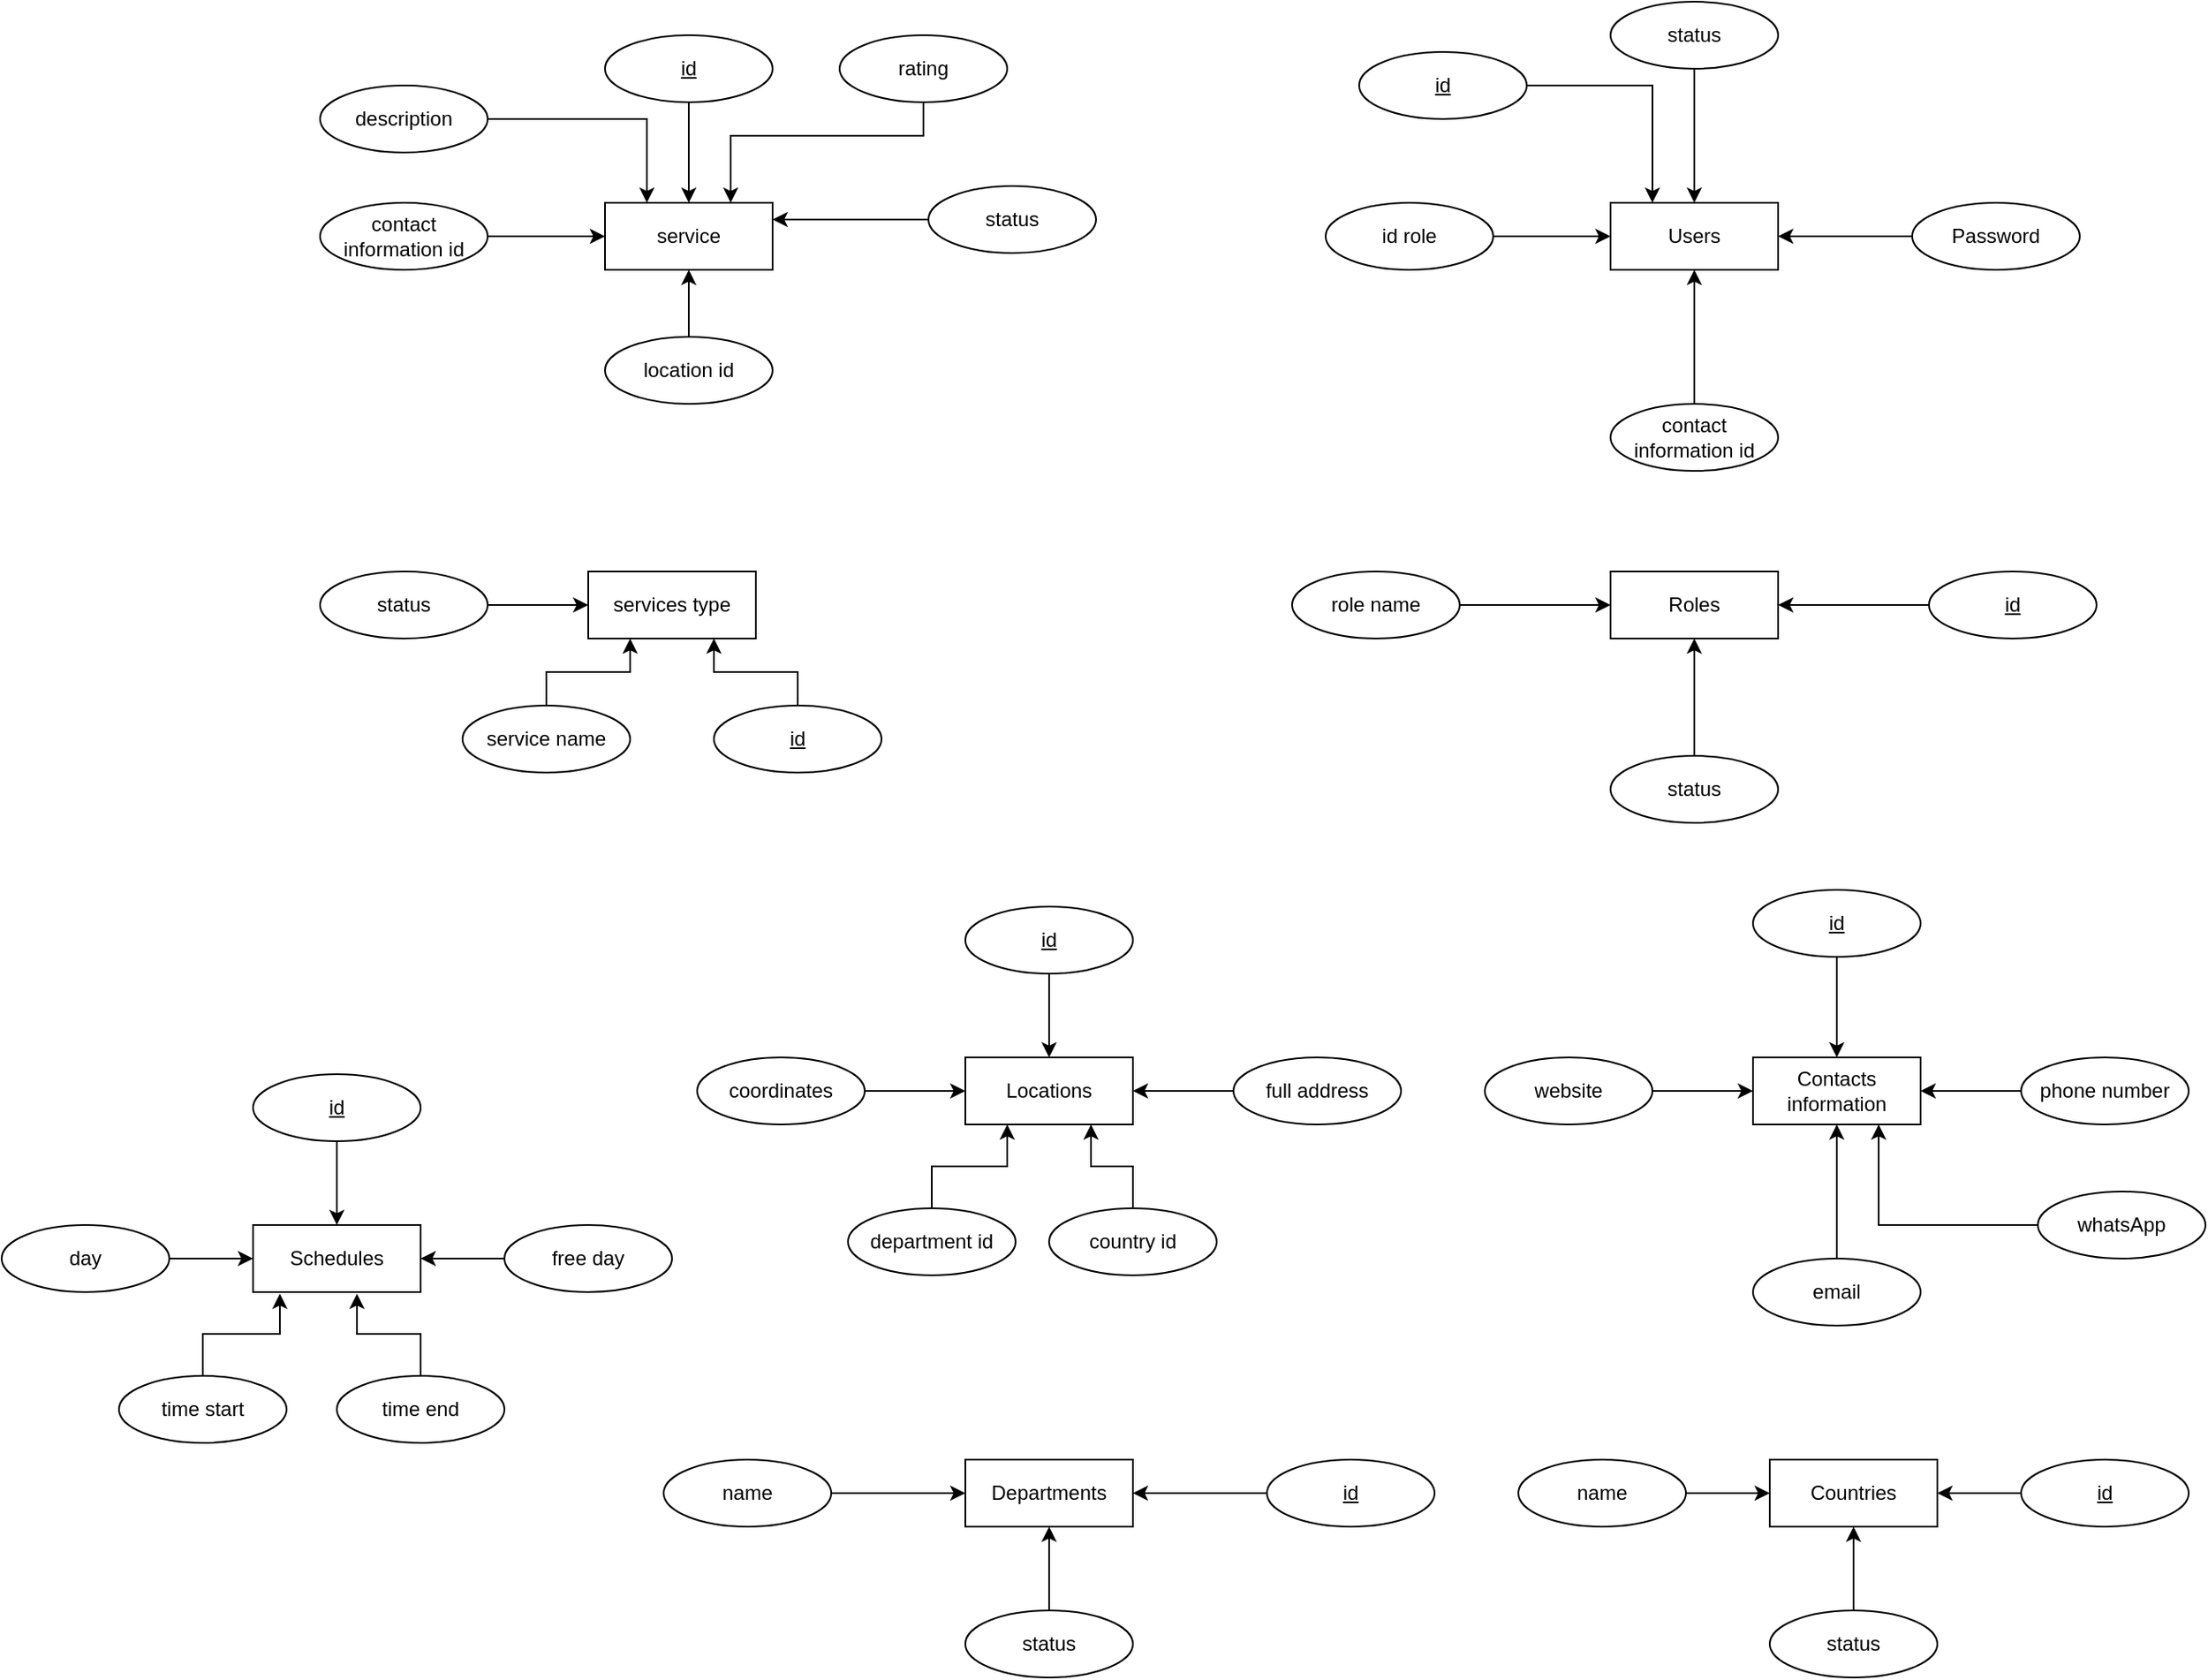 <mxfile version="21.6.9" type="github">
  <diagram name="Page-1" id="4ZnNFXyoEZe7LMFONqr0">
    <mxGraphModel dx="1479" dy="402" grid="1" gridSize="10" guides="1" tooltips="1" connect="1" arrows="1" fold="1" page="1" pageScale="1" pageWidth="850" pageHeight="1100" math="0" shadow="0">
      <root>
        <mxCell id="0" />
        <mxCell id="1" parent="0" />
        <mxCell id="6k_cG2A3B_EXTdvcoZ3U-2" value="service" style="whiteSpace=wrap;html=1;align=center;" parent="1" vertex="1">
          <mxGeometry x="320" y="200" width="100" height="40" as="geometry" />
        </mxCell>
        <mxCell id="6k_cG2A3B_EXTdvcoZ3U-3" value="" style="line;strokeWidth=1;rotatable=0;dashed=0;labelPosition=right;align=left;verticalAlign=middle;spacingTop=0;spacingLeft=6;points=[];portConstraint=eastwest;" parent="1" vertex="1">
          <mxGeometry x="360" y="300" width="80" as="geometry" />
        </mxCell>
        <mxCell id="6k_cG2A3B_EXTdvcoZ3U-9" style="edgeStyle=orthogonalEdgeStyle;rounded=0;orthogonalLoop=1;jettySize=auto;html=1;" parent="1" source="6k_cG2A3B_EXTdvcoZ3U-8" target="6k_cG2A3B_EXTdvcoZ3U-2" edge="1">
          <mxGeometry relative="1" as="geometry" />
        </mxCell>
        <mxCell id="6k_cG2A3B_EXTdvcoZ3U-8" value="id" style="ellipse;whiteSpace=wrap;html=1;align=center;fontStyle=4;" parent="1" vertex="1">
          <mxGeometry x="320" y="100" width="100" height="40" as="geometry" />
        </mxCell>
        <mxCell id="6k_cG2A3B_EXTdvcoZ3U-12" style="edgeStyle=orthogonalEdgeStyle;rounded=0;orthogonalLoop=1;jettySize=auto;html=1;entryX=0.75;entryY=0;entryDx=0;entryDy=0;exitX=0;exitY=0.5;exitDx=0;exitDy=0;" parent="1" source="6k_cG2A3B_EXTdvcoZ3U-10" target="6k_cG2A3B_EXTdvcoZ3U-2" edge="1">
          <mxGeometry relative="1" as="geometry">
            <Array as="points">
              <mxPoint x="510" y="160" />
              <mxPoint x="395" y="160" />
            </Array>
          </mxGeometry>
        </mxCell>
        <mxCell id="6k_cG2A3B_EXTdvcoZ3U-10" value="rating" style="ellipse;whiteSpace=wrap;html=1;align=center;" parent="1" vertex="1">
          <mxGeometry x="460" y="100" width="100" height="40" as="geometry" />
        </mxCell>
        <mxCell id="6k_cG2A3B_EXTdvcoZ3U-16" style="edgeStyle=orthogonalEdgeStyle;rounded=0;orthogonalLoop=1;jettySize=auto;html=1;entryX=0;entryY=0.5;entryDx=0;entryDy=0;" parent="1" source="6k_cG2A3B_EXTdvcoZ3U-15" target="6k_cG2A3B_EXTdvcoZ3U-2" edge="1">
          <mxGeometry relative="1" as="geometry" />
        </mxCell>
        <mxCell id="6k_cG2A3B_EXTdvcoZ3U-15" value="contact information id" style="ellipse;whiteSpace=wrap;html=1;align=center;" parent="1" vertex="1">
          <mxGeometry x="150" y="200" width="100" height="40" as="geometry" />
        </mxCell>
        <mxCell id="6k_cG2A3B_EXTdvcoZ3U-18" style="edgeStyle=orthogonalEdgeStyle;rounded=0;orthogonalLoop=1;jettySize=auto;html=1;entryX=0.25;entryY=0;entryDx=0;entryDy=0;" parent="1" source="6k_cG2A3B_EXTdvcoZ3U-17" target="6k_cG2A3B_EXTdvcoZ3U-2" edge="1">
          <mxGeometry relative="1" as="geometry" />
        </mxCell>
        <mxCell id="6k_cG2A3B_EXTdvcoZ3U-17" value="description" style="ellipse;whiteSpace=wrap;html=1;align=center;" parent="1" vertex="1">
          <mxGeometry x="150" y="130" width="100" height="40" as="geometry" />
        </mxCell>
        <mxCell id="2XloK-BeQbmO1Se2qZyU-5" style="edgeStyle=orthogonalEdgeStyle;rounded=0;orthogonalLoop=1;jettySize=auto;html=1;entryX=0.25;entryY=1;entryDx=0;entryDy=0;" parent="1" source="2XloK-BeQbmO1Se2qZyU-1" target="2XloK-BeQbmO1Se2qZyU-8" edge="1">
          <mxGeometry relative="1" as="geometry">
            <mxPoint x="315" y="440" as="targetPoint" />
          </mxGeometry>
        </mxCell>
        <mxCell id="2XloK-BeQbmO1Se2qZyU-1" value="service name" style="ellipse;whiteSpace=wrap;html=1;align=center;" parent="1" vertex="1">
          <mxGeometry x="235" y="500" width="100" height="40" as="geometry" />
        </mxCell>
        <mxCell id="2XloK-BeQbmO1Se2qZyU-4" style="edgeStyle=orthogonalEdgeStyle;rounded=0;orthogonalLoop=1;jettySize=auto;html=1;entryX=0.75;entryY=1;entryDx=0;entryDy=0;" parent="1" source="2XloK-BeQbmO1Se2qZyU-3" target="2XloK-BeQbmO1Se2qZyU-8" edge="1">
          <mxGeometry relative="1" as="geometry">
            <mxPoint x="415" y="440" as="targetPoint" />
          </mxGeometry>
        </mxCell>
        <mxCell id="2XloK-BeQbmO1Se2qZyU-3" value="id" style="ellipse;whiteSpace=wrap;html=1;align=center;fontStyle=4;" parent="1" vertex="1">
          <mxGeometry x="385" y="500" width="100" height="40" as="geometry" />
        </mxCell>
        <mxCell id="2XloK-BeQbmO1Se2qZyU-7" style="edgeStyle=orthogonalEdgeStyle;rounded=0;orthogonalLoop=1;jettySize=auto;html=1;entryX=0.5;entryY=1;entryDx=0;entryDy=0;" parent="1" source="2XloK-BeQbmO1Se2qZyU-6" target="6k_cG2A3B_EXTdvcoZ3U-2" edge="1">
          <mxGeometry relative="1" as="geometry" />
        </mxCell>
        <mxCell id="2XloK-BeQbmO1Se2qZyU-6" value="location id" style="ellipse;whiteSpace=wrap;html=1;align=center;" parent="1" vertex="1">
          <mxGeometry x="320" y="280" width="100" height="40" as="geometry" />
        </mxCell>
        <mxCell id="2XloK-BeQbmO1Se2qZyU-8" value="services type" style="whiteSpace=wrap;html=1;align=center;" parent="1" vertex="1">
          <mxGeometry x="310" y="420" width="100" height="40" as="geometry" />
        </mxCell>
        <mxCell id="2XloK-BeQbmO1Se2qZyU-12" style="edgeStyle=orthogonalEdgeStyle;rounded=0;orthogonalLoop=1;jettySize=auto;html=1;entryX=1;entryY=0.25;entryDx=0;entryDy=0;" parent="1" source="2XloK-BeQbmO1Se2qZyU-11" target="6k_cG2A3B_EXTdvcoZ3U-2" edge="1">
          <mxGeometry relative="1" as="geometry" />
        </mxCell>
        <mxCell id="2XloK-BeQbmO1Se2qZyU-11" value="status" style="ellipse;whiteSpace=wrap;html=1;align=center;" parent="1" vertex="1">
          <mxGeometry x="513" y="190" width="100" height="40" as="geometry" />
        </mxCell>
        <mxCell id="2XloK-BeQbmO1Se2qZyU-14" style="edgeStyle=orthogonalEdgeStyle;rounded=0;orthogonalLoop=1;jettySize=auto;html=1;entryX=0;entryY=0.5;entryDx=0;entryDy=0;" parent="1" source="2XloK-BeQbmO1Se2qZyU-13" target="2XloK-BeQbmO1Se2qZyU-8" edge="1">
          <mxGeometry relative="1" as="geometry" />
        </mxCell>
        <mxCell id="2XloK-BeQbmO1Se2qZyU-13" value="status" style="ellipse;whiteSpace=wrap;html=1;align=center;" parent="1" vertex="1">
          <mxGeometry x="150" y="420" width="100" height="40" as="geometry" />
        </mxCell>
        <mxCell id="l1hx-izmJNsPAIyKJFCx-1" value="Users" style="whiteSpace=wrap;html=1;align=center;" parent="1" vertex="1">
          <mxGeometry x="920" y="200" width="100" height="40" as="geometry" />
        </mxCell>
        <mxCell id="l1hx-izmJNsPAIyKJFCx-4" value="" style="edgeStyle=orthogonalEdgeStyle;rounded=0;orthogonalLoop=1;jettySize=auto;html=1;" parent="1" source="l1hx-izmJNsPAIyKJFCx-2" target="l1hx-izmJNsPAIyKJFCx-1" edge="1">
          <mxGeometry relative="1" as="geometry" />
        </mxCell>
        <mxCell id="l1hx-izmJNsPAIyKJFCx-2" value="contact information id" style="ellipse;whiteSpace=wrap;html=1;align=center;" parent="1" vertex="1">
          <mxGeometry x="920" y="320" width="100" height="40" as="geometry" />
        </mxCell>
        <mxCell id="PfkVkHu2TPAGIe9nOB67-1" value="" style="edgeStyle=orthogonalEdgeStyle;rounded=0;orthogonalLoop=1;jettySize=auto;html=1;" edge="1" parent="1" source="l1hx-izmJNsPAIyKJFCx-6" target="l1hx-izmJNsPAIyKJFCx-1">
          <mxGeometry relative="1" as="geometry" />
        </mxCell>
        <mxCell id="l1hx-izmJNsPAIyKJFCx-6" value="Password" style="ellipse;whiteSpace=wrap;html=1;align=center;" parent="1" vertex="1">
          <mxGeometry x="1100" y="200" width="100" height="40" as="geometry" />
        </mxCell>
        <mxCell id="l1hx-izmJNsPAIyKJFCx-9" value="" style="edgeStyle=orthogonalEdgeStyle;rounded=0;orthogonalLoop=1;jettySize=auto;html=1;" parent="1" source="l1hx-izmJNsPAIyKJFCx-8" target="l1hx-izmJNsPAIyKJFCx-1" edge="1">
          <mxGeometry relative="1" as="geometry" />
        </mxCell>
        <mxCell id="l1hx-izmJNsPAIyKJFCx-8" value="status" style="ellipse;whiteSpace=wrap;html=1;align=center;" parent="1" vertex="1">
          <mxGeometry x="920" y="80" width="100" height="40" as="geometry" />
        </mxCell>
        <mxCell id="l1hx-izmJNsPAIyKJFCx-11" value="" style="edgeStyle=orthogonalEdgeStyle;rounded=0;orthogonalLoop=1;jettySize=auto;html=1;" parent="1" source="l1hx-izmJNsPAIyKJFCx-10" target="l1hx-izmJNsPAIyKJFCx-1" edge="1">
          <mxGeometry relative="1" as="geometry" />
        </mxCell>
        <mxCell id="l1hx-izmJNsPAIyKJFCx-10" value="id role" style="ellipse;whiteSpace=wrap;html=1;align=center;" parent="1" vertex="1">
          <mxGeometry x="750" y="200" width="100" height="40" as="geometry" />
        </mxCell>
        <mxCell id="l1hx-izmJNsPAIyKJFCx-13" style="edgeStyle=orthogonalEdgeStyle;rounded=0;orthogonalLoop=1;jettySize=auto;html=1;entryX=0.25;entryY=0;entryDx=0;entryDy=0;" parent="1" source="l1hx-izmJNsPAIyKJFCx-12" target="l1hx-izmJNsPAIyKJFCx-1" edge="1">
          <mxGeometry relative="1" as="geometry" />
        </mxCell>
        <mxCell id="l1hx-izmJNsPAIyKJFCx-12" value="id" style="ellipse;whiteSpace=wrap;html=1;align=center;fontStyle=4;" parent="1" vertex="1">
          <mxGeometry x="770" y="110" width="100" height="40" as="geometry" />
        </mxCell>
        <mxCell id="l1hx-izmJNsPAIyKJFCx-16" value="Roles" style="whiteSpace=wrap;html=1;align=center;" parent="1" vertex="1">
          <mxGeometry x="920" y="420" width="100" height="40" as="geometry" />
        </mxCell>
        <mxCell id="l1hx-izmJNsPAIyKJFCx-18" value="" style="edgeStyle=orthogonalEdgeStyle;rounded=0;orthogonalLoop=1;jettySize=auto;html=1;" parent="1" source="l1hx-izmJNsPAIyKJFCx-17" target="l1hx-izmJNsPAIyKJFCx-16" edge="1">
          <mxGeometry relative="1" as="geometry" />
        </mxCell>
        <mxCell id="l1hx-izmJNsPAIyKJFCx-17" value="role name" style="ellipse;whiteSpace=wrap;html=1;align=center;" parent="1" vertex="1">
          <mxGeometry x="730" y="420" width="100" height="40" as="geometry" />
        </mxCell>
        <mxCell id="l1hx-izmJNsPAIyKJFCx-20" value="" style="edgeStyle=orthogonalEdgeStyle;rounded=0;orthogonalLoop=1;jettySize=auto;html=1;" parent="1" source="l1hx-izmJNsPAIyKJFCx-19" target="l1hx-izmJNsPAIyKJFCx-16" edge="1">
          <mxGeometry relative="1" as="geometry" />
        </mxCell>
        <mxCell id="l1hx-izmJNsPAIyKJFCx-19" value="status" style="ellipse;whiteSpace=wrap;html=1;align=center;" parent="1" vertex="1">
          <mxGeometry x="920" y="530" width="100" height="40" as="geometry" />
        </mxCell>
        <mxCell id="l1hx-izmJNsPAIyKJFCx-22" value="" style="edgeStyle=orthogonalEdgeStyle;rounded=0;orthogonalLoop=1;jettySize=auto;html=1;" parent="1" source="l1hx-izmJNsPAIyKJFCx-21" target="l1hx-izmJNsPAIyKJFCx-16" edge="1">
          <mxGeometry relative="1" as="geometry" />
        </mxCell>
        <mxCell id="l1hx-izmJNsPAIyKJFCx-21" value="id" style="ellipse;whiteSpace=wrap;html=1;align=center;fontStyle=4;" parent="1" vertex="1">
          <mxGeometry x="1110" y="420" width="100" height="40" as="geometry" />
        </mxCell>
        <mxCell id="l1hx-izmJNsPAIyKJFCx-23" value="Contacts information" style="whiteSpace=wrap;html=1;align=center;" parent="1" vertex="1">
          <mxGeometry x="1005" y="710" width="100" height="40" as="geometry" />
        </mxCell>
        <mxCell id="l1hx-izmJNsPAIyKJFCx-26" value="" style="edgeStyle=orthogonalEdgeStyle;rounded=0;orthogonalLoop=1;jettySize=auto;html=1;" parent="1" source="l1hx-izmJNsPAIyKJFCx-25" target="l1hx-izmJNsPAIyKJFCx-23" edge="1">
          <mxGeometry relative="1" as="geometry" />
        </mxCell>
        <mxCell id="l1hx-izmJNsPAIyKJFCx-25" value="id" style="ellipse;whiteSpace=wrap;html=1;align=center;fontStyle=4;" parent="1" vertex="1">
          <mxGeometry x="1005" y="610" width="100" height="40" as="geometry" />
        </mxCell>
        <mxCell id="l1hx-izmJNsPAIyKJFCx-28" value="" style="edgeStyle=orthogonalEdgeStyle;rounded=0;orthogonalLoop=1;jettySize=auto;html=1;" parent="1" source="l1hx-izmJNsPAIyKJFCx-27" target="l1hx-izmJNsPAIyKJFCx-23" edge="1">
          <mxGeometry relative="1" as="geometry" />
        </mxCell>
        <mxCell id="l1hx-izmJNsPAIyKJFCx-27" value="email" style="ellipse;whiteSpace=wrap;html=1;align=center;" parent="1" vertex="1">
          <mxGeometry x="1005" y="830" width="100" height="40" as="geometry" />
        </mxCell>
        <mxCell id="l1hx-izmJNsPAIyKJFCx-30" value="" style="edgeStyle=orthogonalEdgeStyle;rounded=0;orthogonalLoop=1;jettySize=auto;html=1;" parent="1" source="l1hx-izmJNsPAIyKJFCx-29" target="l1hx-izmJNsPAIyKJFCx-23" edge="1">
          <mxGeometry relative="1" as="geometry" />
        </mxCell>
        <mxCell id="l1hx-izmJNsPAIyKJFCx-29" value="phone number" style="ellipse;whiteSpace=wrap;html=1;align=center;" parent="1" vertex="1">
          <mxGeometry x="1165" y="710" width="100" height="40" as="geometry" />
        </mxCell>
        <mxCell id="l1hx-izmJNsPAIyKJFCx-32" style="edgeStyle=orthogonalEdgeStyle;rounded=0;orthogonalLoop=1;jettySize=auto;html=1;entryX=0.75;entryY=1;entryDx=0;entryDy=0;" parent="1" source="l1hx-izmJNsPAIyKJFCx-31" target="l1hx-izmJNsPAIyKJFCx-23" edge="1">
          <mxGeometry relative="1" as="geometry" />
        </mxCell>
        <mxCell id="l1hx-izmJNsPAIyKJFCx-31" value="whatsApp" style="ellipse;whiteSpace=wrap;html=1;align=center;" parent="1" vertex="1">
          <mxGeometry x="1175" y="790" width="100" height="40" as="geometry" />
        </mxCell>
        <mxCell id="l1hx-izmJNsPAIyKJFCx-34" value="" style="edgeStyle=orthogonalEdgeStyle;rounded=0;orthogonalLoop=1;jettySize=auto;html=1;" parent="1" source="l1hx-izmJNsPAIyKJFCx-33" target="l1hx-izmJNsPAIyKJFCx-23" edge="1">
          <mxGeometry relative="1" as="geometry" />
        </mxCell>
        <mxCell id="l1hx-izmJNsPAIyKJFCx-33" value="website" style="ellipse;whiteSpace=wrap;html=1;align=center;" parent="1" vertex="1">
          <mxGeometry x="845" y="710" width="100" height="40" as="geometry" />
        </mxCell>
        <mxCell id="8v3DLjQhCp5-PkDh0FPm-2" value="Locations" style="whiteSpace=wrap;html=1;align=center;" parent="1" vertex="1">
          <mxGeometry x="535" y="710" width="100" height="40" as="geometry" />
        </mxCell>
        <mxCell id="8v3DLjQhCp5-PkDh0FPm-6" value="" style="edgeStyle=orthogonalEdgeStyle;rounded=0;orthogonalLoop=1;jettySize=auto;html=1;" parent="1" source="8v3DLjQhCp5-PkDh0FPm-3" target="8v3DLjQhCp5-PkDh0FPm-2" edge="1">
          <mxGeometry relative="1" as="geometry" />
        </mxCell>
        <mxCell id="8v3DLjQhCp5-PkDh0FPm-3" value="full address" style="ellipse;whiteSpace=wrap;html=1;align=center;" parent="1" vertex="1">
          <mxGeometry x="695" y="710" width="100" height="40" as="geometry" />
        </mxCell>
        <mxCell id="8v3DLjQhCp5-PkDh0FPm-7" value="" style="edgeStyle=orthogonalEdgeStyle;rounded=0;orthogonalLoop=1;jettySize=auto;html=1;" parent="1" source="8v3DLjQhCp5-PkDh0FPm-5" target="8v3DLjQhCp5-PkDh0FPm-2" edge="1">
          <mxGeometry relative="1" as="geometry" />
        </mxCell>
        <mxCell id="8v3DLjQhCp5-PkDh0FPm-5" value="id" style="ellipse;whiteSpace=wrap;html=1;align=center;fontStyle=4;" parent="1" vertex="1">
          <mxGeometry x="535" y="620" width="100" height="40" as="geometry" />
        </mxCell>
        <mxCell id="8v3DLjQhCp5-PkDh0FPm-9" value="" style="edgeStyle=orthogonalEdgeStyle;rounded=0;orthogonalLoop=1;jettySize=auto;html=1;" parent="1" source="8v3DLjQhCp5-PkDh0FPm-8" target="8v3DLjQhCp5-PkDh0FPm-2" edge="1">
          <mxGeometry relative="1" as="geometry" />
        </mxCell>
        <mxCell id="8v3DLjQhCp5-PkDh0FPm-8" value="coordinates" style="ellipse;whiteSpace=wrap;html=1;align=center;" parent="1" vertex="1">
          <mxGeometry x="375" y="710" width="100" height="40" as="geometry" />
        </mxCell>
        <mxCell id="8v3DLjQhCp5-PkDh0FPm-13" value="" style="edgeStyle=orthogonalEdgeStyle;rounded=0;orthogonalLoop=1;jettySize=auto;html=1;entryX=0.25;entryY=1;entryDx=0;entryDy=0;" parent="1" source="8v3DLjQhCp5-PkDh0FPm-12" target="8v3DLjQhCp5-PkDh0FPm-2" edge="1">
          <mxGeometry relative="1" as="geometry" />
        </mxCell>
        <mxCell id="8v3DLjQhCp5-PkDh0FPm-12" value="department id" style="ellipse;whiteSpace=wrap;html=1;align=center;" parent="1" vertex="1">
          <mxGeometry x="465" y="800" width="100" height="40" as="geometry" />
        </mxCell>
        <mxCell id="8v3DLjQhCp5-PkDh0FPm-15" value="" style="edgeStyle=orthogonalEdgeStyle;rounded=0;orthogonalLoop=1;jettySize=auto;html=1;entryX=0.75;entryY=1;entryDx=0;entryDy=0;" parent="1" source="8v3DLjQhCp5-PkDh0FPm-14" target="8v3DLjQhCp5-PkDh0FPm-2" edge="1">
          <mxGeometry relative="1" as="geometry" />
        </mxCell>
        <mxCell id="8v3DLjQhCp5-PkDh0FPm-14" value="country id" style="ellipse;whiteSpace=wrap;html=1;align=center;" parent="1" vertex="1">
          <mxGeometry x="585" y="800" width="100" height="40" as="geometry" />
        </mxCell>
        <mxCell id="8v3DLjQhCp5-PkDh0FPm-16" value="Departments" style="whiteSpace=wrap;html=1;align=center;" parent="1" vertex="1">
          <mxGeometry x="535" y="950" width="100" height="40" as="geometry" />
        </mxCell>
        <mxCell id="8v3DLjQhCp5-PkDh0FPm-18" value="" style="edgeStyle=orthogonalEdgeStyle;rounded=0;orthogonalLoop=1;jettySize=auto;html=1;" parent="1" source="8v3DLjQhCp5-PkDh0FPm-17" target="8v3DLjQhCp5-PkDh0FPm-16" edge="1">
          <mxGeometry relative="1" as="geometry" />
        </mxCell>
        <mxCell id="8v3DLjQhCp5-PkDh0FPm-17" value="name" style="ellipse;whiteSpace=wrap;html=1;align=center;" parent="1" vertex="1">
          <mxGeometry x="355" y="950" width="100" height="40" as="geometry" />
        </mxCell>
        <mxCell id="8v3DLjQhCp5-PkDh0FPm-20" value="" style="edgeStyle=orthogonalEdgeStyle;rounded=0;orthogonalLoop=1;jettySize=auto;html=1;" parent="1" source="8v3DLjQhCp5-PkDh0FPm-19" target="8v3DLjQhCp5-PkDh0FPm-16" edge="1">
          <mxGeometry relative="1" as="geometry" />
        </mxCell>
        <mxCell id="8v3DLjQhCp5-PkDh0FPm-19" value="id" style="ellipse;whiteSpace=wrap;html=1;align=center;fontStyle=4;" parent="1" vertex="1">
          <mxGeometry x="715" y="950" width="100" height="40" as="geometry" />
        </mxCell>
        <mxCell id="8v3DLjQhCp5-PkDh0FPm-22" value="" style="edgeStyle=orthogonalEdgeStyle;rounded=0;orthogonalLoop=1;jettySize=auto;html=1;" parent="1" source="8v3DLjQhCp5-PkDh0FPm-21" target="8v3DLjQhCp5-PkDh0FPm-16" edge="1">
          <mxGeometry relative="1" as="geometry" />
        </mxCell>
        <mxCell id="8v3DLjQhCp5-PkDh0FPm-21" value="status" style="ellipse;whiteSpace=wrap;html=1;align=center;" parent="1" vertex="1">
          <mxGeometry x="535" y="1040" width="100" height="40" as="geometry" />
        </mxCell>
        <mxCell id="8v3DLjQhCp5-PkDh0FPm-23" value="Countries" style="whiteSpace=wrap;html=1;align=center;" parent="1" vertex="1">
          <mxGeometry x="1015" y="950" width="100" height="40" as="geometry" />
        </mxCell>
        <mxCell id="8v3DLjQhCp5-PkDh0FPm-25" value="" style="edgeStyle=orthogonalEdgeStyle;rounded=0;orthogonalLoop=1;jettySize=auto;html=1;" parent="1" source="8v3DLjQhCp5-PkDh0FPm-24" target="8v3DLjQhCp5-PkDh0FPm-23" edge="1">
          <mxGeometry relative="1" as="geometry" />
        </mxCell>
        <mxCell id="8v3DLjQhCp5-PkDh0FPm-24" value="name" style="ellipse;whiteSpace=wrap;html=1;align=center;" parent="1" vertex="1">
          <mxGeometry x="865" y="950" width="100" height="40" as="geometry" />
        </mxCell>
        <mxCell id="8v3DLjQhCp5-PkDh0FPm-29" value="" style="edgeStyle=orthogonalEdgeStyle;rounded=0;orthogonalLoop=1;jettySize=auto;html=1;" parent="1" source="8v3DLjQhCp5-PkDh0FPm-26" target="8v3DLjQhCp5-PkDh0FPm-23" edge="1">
          <mxGeometry relative="1" as="geometry" />
        </mxCell>
        <mxCell id="8v3DLjQhCp5-PkDh0FPm-26" value="status" style="ellipse;whiteSpace=wrap;html=1;align=center;" parent="1" vertex="1">
          <mxGeometry x="1015" y="1040" width="100" height="40" as="geometry" />
        </mxCell>
        <mxCell id="8v3DLjQhCp5-PkDh0FPm-28" value="" style="edgeStyle=orthogonalEdgeStyle;rounded=0;orthogonalLoop=1;jettySize=auto;html=1;" parent="1" source="8v3DLjQhCp5-PkDh0FPm-27" target="8v3DLjQhCp5-PkDh0FPm-23" edge="1">
          <mxGeometry relative="1" as="geometry" />
        </mxCell>
        <mxCell id="8v3DLjQhCp5-PkDh0FPm-27" value="id" style="ellipse;whiteSpace=wrap;html=1;align=center;fontStyle=4;" parent="1" vertex="1">
          <mxGeometry x="1165" y="950" width="100" height="40" as="geometry" />
        </mxCell>
        <mxCell id="9D9NXuqt50OXcZtr8fNS-1" value="Schedules" style="whiteSpace=wrap;html=1;align=center;" parent="1" vertex="1">
          <mxGeometry x="110" y="810" width="100" height="40" as="geometry" />
        </mxCell>
        <mxCell id="9D9NXuqt50OXcZtr8fNS-3" style="edgeStyle=orthogonalEdgeStyle;rounded=0;orthogonalLoop=1;jettySize=auto;html=1;entryX=0.5;entryY=0;entryDx=0;entryDy=0;" parent="1" source="9D9NXuqt50OXcZtr8fNS-2" target="9D9NXuqt50OXcZtr8fNS-1" edge="1">
          <mxGeometry relative="1" as="geometry" />
        </mxCell>
        <mxCell id="9D9NXuqt50OXcZtr8fNS-2" value="id" style="ellipse;whiteSpace=wrap;html=1;align=center;fontStyle=4;" parent="1" vertex="1">
          <mxGeometry x="110" y="720" width="100" height="40" as="geometry" />
        </mxCell>
        <mxCell id="9D9NXuqt50OXcZtr8fNS-5" value="" style="edgeStyle=orthogonalEdgeStyle;rounded=0;orthogonalLoop=1;jettySize=auto;html=1;" parent="1" source="9D9NXuqt50OXcZtr8fNS-4" target="9D9NXuqt50OXcZtr8fNS-1" edge="1">
          <mxGeometry relative="1" as="geometry" />
        </mxCell>
        <mxCell id="9D9NXuqt50OXcZtr8fNS-4" value="day" style="ellipse;whiteSpace=wrap;html=1;align=center;" parent="1" vertex="1">
          <mxGeometry x="-40" y="810" width="100" height="40" as="geometry" />
        </mxCell>
        <mxCell id="9D9NXuqt50OXcZtr8fNS-8" style="edgeStyle=orthogonalEdgeStyle;rounded=0;orthogonalLoop=1;jettySize=auto;html=1;entryX=0.16;entryY=1.025;entryDx=0;entryDy=0;entryPerimeter=0;" parent="1" source="9D9NXuqt50OXcZtr8fNS-6" target="9D9NXuqt50OXcZtr8fNS-1" edge="1">
          <mxGeometry relative="1" as="geometry" />
        </mxCell>
        <mxCell id="9D9NXuqt50OXcZtr8fNS-6" value="time start" style="ellipse;whiteSpace=wrap;html=1;align=center;" parent="1" vertex="1">
          <mxGeometry x="30" y="900" width="100" height="40" as="geometry" />
        </mxCell>
        <mxCell id="9D9NXuqt50OXcZtr8fNS-10" style="edgeStyle=orthogonalEdgeStyle;rounded=0;orthogonalLoop=1;jettySize=auto;html=1;entryX=0.62;entryY=1.025;entryDx=0;entryDy=0;entryPerimeter=0;" parent="1" source="9D9NXuqt50OXcZtr8fNS-9" target="9D9NXuqt50OXcZtr8fNS-1" edge="1">
          <mxGeometry relative="1" as="geometry" />
        </mxCell>
        <mxCell id="9D9NXuqt50OXcZtr8fNS-9" value="time end" style="ellipse;whiteSpace=wrap;html=1;align=center;" parent="1" vertex="1">
          <mxGeometry x="160" y="900" width="100" height="40" as="geometry" />
        </mxCell>
        <mxCell id="9D9NXuqt50OXcZtr8fNS-12" value="" style="edgeStyle=orthogonalEdgeStyle;rounded=0;orthogonalLoop=1;jettySize=auto;html=1;" parent="1" source="9D9NXuqt50OXcZtr8fNS-11" target="9D9NXuqt50OXcZtr8fNS-1" edge="1">
          <mxGeometry relative="1" as="geometry" />
        </mxCell>
        <mxCell id="9D9NXuqt50OXcZtr8fNS-11" value="free day" style="ellipse;whiteSpace=wrap;html=1;align=center;" parent="1" vertex="1">
          <mxGeometry x="260" y="810" width="100" height="40" as="geometry" />
        </mxCell>
      </root>
    </mxGraphModel>
  </diagram>
</mxfile>
